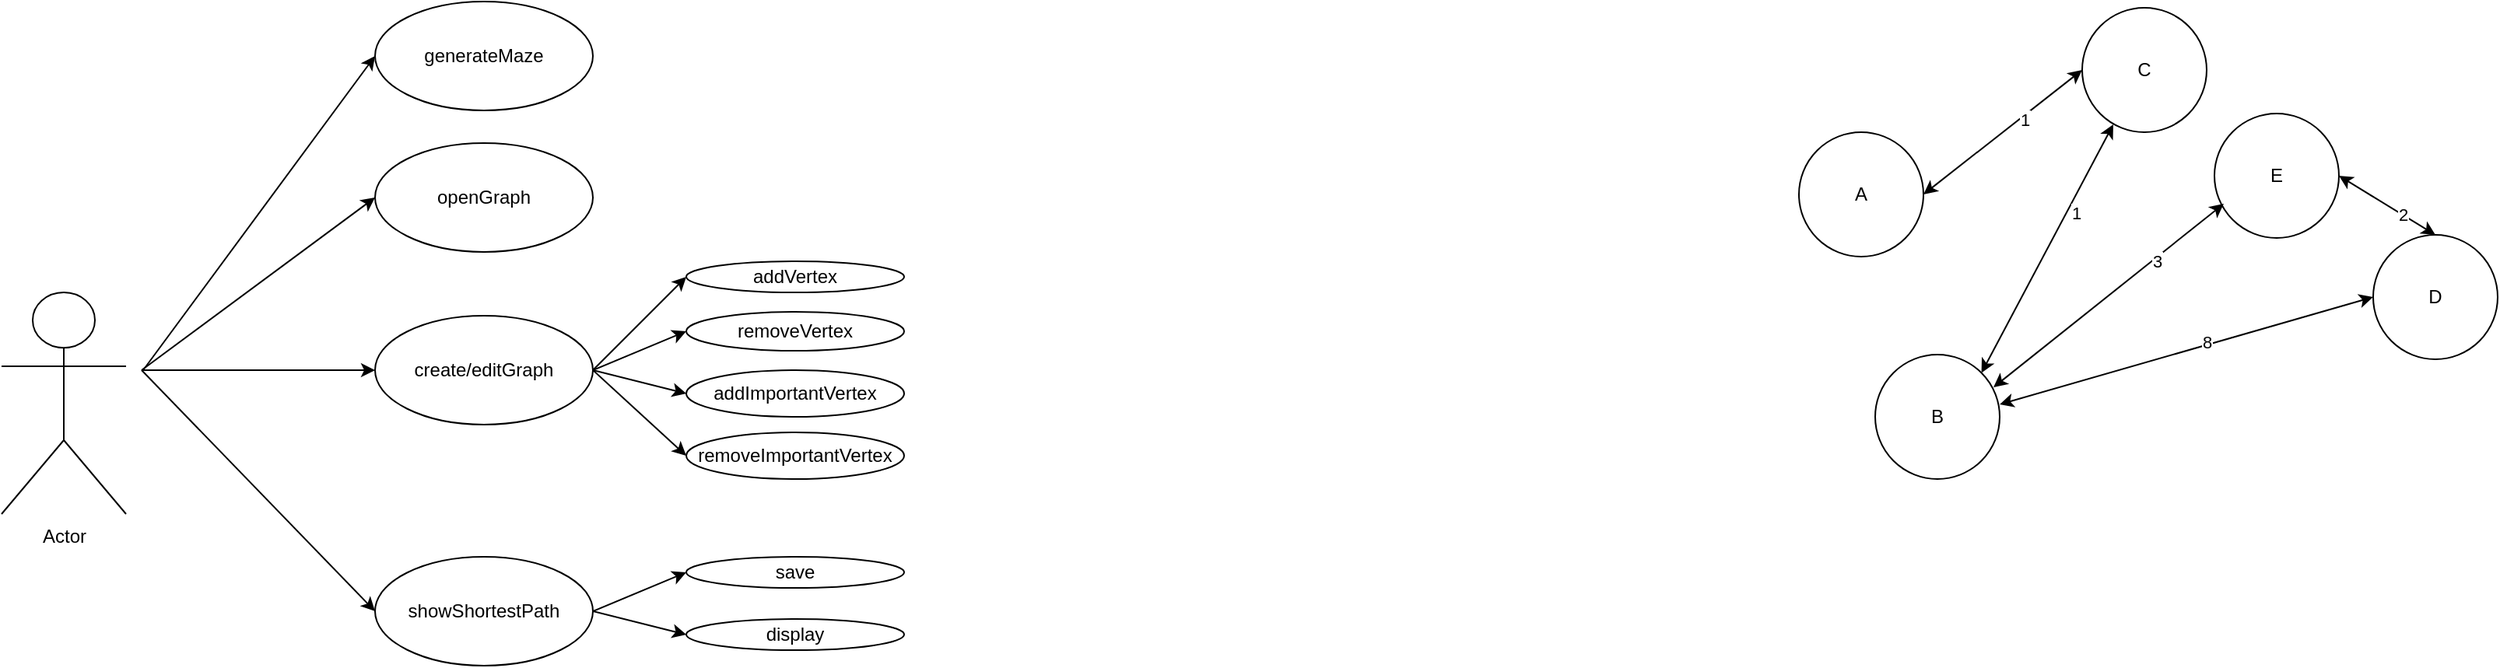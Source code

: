 <mxfile version="20.8.16" type="device"><diagram name="Strona-1" id="Yr8ShAIW6HAjMRh1SDwF"><mxGraphModel dx="1418" dy="820" grid="0" gridSize="10" guides="1" tooltips="1" connect="1" arrows="1" fold="1" page="1" pageScale="1" pageWidth="1169" pageHeight="827" math="0" shadow="0"><root><mxCell id="0"/><mxCell id="1" parent="0"/><mxCell id="Tly6Tr4dhBXh9yEje7dZ-1" value="Actor" style="shape=umlActor;verticalLabelPosition=bottom;verticalAlign=top;html=1;" vertex="1" parent="1"><mxGeometry x="230" y="300" width="80" height="142.5" as="geometry"/></mxCell><mxCell id="Tly6Tr4dhBXh9yEje7dZ-2" value="openGraph" style="ellipse;whiteSpace=wrap;html=1;" vertex="1" parent="1"><mxGeometry x="470" y="204" width="140" height="70" as="geometry"/></mxCell><mxCell id="Tly6Tr4dhBXh9yEje7dZ-3" value="showShortestPath" style="ellipse;whiteSpace=wrap;html=1;" vertex="1" parent="1"><mxGeometry x="470" y="470" width="140" height="70" as="geometry"/></mxCell><mxCell id="Tly6Tr4dhBXh9yEje7dZ-4" value="addVertex" style="ellipse;whiteSpace=wrap;html=1;" vertex="1" parent="1"><mxGeometry x="670" y="280" width="140" height="20" as="geometry"/></mxCell><mxCell id="Tly6Tr4dhBXh9yEje7dZ-5" value="create/editGraph" style="ellipse;whiteSpace=wrap;html=1;" vertex="1" parent="1"><mxGeometry x="470" y="315" width="140" height="70" as="geometry"/></mxCell><mxCell id="Tly6Tr4dhBXh9yEje7dZ-6" value="removeVertex" style="ellipse;whiteSpace=wrap;html=1;" vertex="1" parent="1"><mxGeometry x="670" y="312.5" width="140" height="25" as="geometry"/></mxCell><mxCell id="Tly6Tr4dhBXh9yEje7dZ-7" value="addImportantVertex" style="ellipse;whiteSpace=wrap;html=1;" vertex="1" parent="1"><mxGeometry x="670" y="350" width="140" height="30" as="geometry"/></mxCell><mxCell id="Tly6Tr4dhBXh9yEje7dZ-8" value="removeImportantVertex" style="ellipse;whiteSpace=wrap;html=1;" vertex="1" parent="1"><mxGeometry x="670" y="390" width="140" height="30" as="geometry"/></mxCell><mxCell id="Tly6Tr4dhBXh9yEje7dZ-9" value="display" style="ellipse;whiteSpace=wrap;html=1;" vertex="1" parent="1"><mxGeometry x="670" y="510" width="140" height="20" as="geometry"/></mxCell><mxCell id="Tly6Tr4dhBXh9yEje7dZ-11" value="save" style="ellipse;whiteSpace=wrap;html=1;" vertex="1" parent="1"><mxGeometry x="670" y="470" width="140" height="20" as="geometry"/></mxCell><mxCell id="Tly6Tr4dhBXh9yEje7dZ-12" value="" style="endArrow=classic;html=1;rounded=0;entryX=0;entryY=0.5;entryDx=0;entryDy=0;" edge="1" parent="1" target="Tly6Tr4dhBXh9yEje7dZ-2"><mxGeometry width="50" height="50" relative="1" as="geometry"><mxPoint x="320" y="350" as="sourcePoint"/><mxPoint x="610" y="400" as="targetPoint"/></mxGeometry></mxCell><mxCell id="Tly6Tr4dhBXh9yEje7dZ-13" value="" style="endArrow=classic;html=1;rounded=0;" edge="1" parent="1" target="Tly6Tr4dhBXh9yEje7dZ-5"><mxGeometry width="50" height="50" relative="1" as="geometry"><mxPoint x="320" y="350" as="sourcePoint"/><mxPoint x="610" y="400" as="targetPoint"/></mxGeometry></mxCell><mxCell id="Tly6Tr4dhBXh9yEje7dZ-14" value="" style="endArrow=classic;html=1;rounded=0;entryX=0;entryY=0.5;entryDx=0;entryDy=0;" edge="1" parent="1" target="Tly6Tr4dhBXh9yEje7dZ-3"><mxGeometry width="50" height="50" relative="1" as="geometry"><mxPoint x="320" y="350" as="sourcePoint"/><mxPoint x="610" y="400" as="targetPoint"/></mxGeometry></mxCell><mxCell id="Tly6Tr4dhBXh9yEje7dZ-15" value="" style="endArrow=classic;html=1;rounded=0;exitX=1;exitY=0.5;exitDx=0;exitDy=0;entryX=0;entryY=0.5;entryDx=0;entryDy=0;" edge="1" parent="1" source="Tly6Tr4dhBXh9yEje7dZ-5" target="Tly6Tr4dhBXh9yEje7dZ-4"><mxGeometry width="50" height="50" relative="1" as="geometry"><mxPoint x="560" y="450" as="sourcePoint"/><mxPoint x="610" y="400" as="targetPoint"/></mxGeometry></mxCell><mxCell id="Tly6Tr4dhBXh9yEje7dZ-16" value="" style="endArrow=classic;html=1;rounded=0;exitX=1;exitY=0.5;exitDx=0;exitDy=0;entryX=0;entryY=0.5;entryDx=0;entryDy=0;" edge="1" parent="1" source="Tly6Tr4dhBXh9yEje7dZ-5" target="Tly6Tr4dhBXh9yEje7dZ-6"><mxGeometry width="50" height="50" relative="1" as="geometry"><mxPoint x="560" y="450" as="sourcePoint"/><mxPoint x="610" y="400" as="targetPoint"/></mxGeometry></mxCell><mxCell id="Tly6Tr4dhBXh9yEje7dZ-17" value="" style="endArrow=classic;html=1;rounded=0;entryX=0;entryY=0.5;entryDx=0;entryDy=0;" edge="1" parent="1" target="Tly6Tr4dhBXh9yEje7dZ-7"><mxGeometry width="50" height="50" relative="1" as="geometry"><mxPoint x="610" y="350" as="sourcePoint"/><mxPoint x="610" y="400" as="targetPoint"/></mxGeometry></mxCell><mxCell id="Tly6Tr4dhBXh9yEje7dZ-18" value="" style="endArrow=classic;html=1;rounded=0;exitX=1;exitY=0.5;exitDx=0;exitDy=0;entryX=0;entryY=0.5;entryDx=0;entryDy=0;" edge="1" parent="1" source="Tly6Tr4dhBXh9yEje7dZ-5" target="Tly6Tr4dhBXh9yEje7dZ-8"><mxGeometry width="50" height="50" relative="1" as="geometry"><mxPoint x="560" y="450" as="sourcePoint"/><mxPoint x="610" y="400" as="targetPoint"/></mxGeometry></mxCell><mxCell id="Tly6Tr4dhBXh9yEje7dZ-19" value="" style="endArrow=classic;html=1;rounded=0;exitX=1;exitY=0.5;exitDx=0;exitDy=0;entryX=0;entryY=0.5;entryDx=0;entryDy=0;" edge="1" parent="1" source="Tly6Tr4dhBXh9yEje7dZ-3" target="Tly6Tr4dhBXh9yEje7dZ-11"><mxGeometry width="50" height="50" relative="1" as="geometry"><mxPoint x="560" y="450" as="sourcePoint"/><mxPoint x="610" y="400" as="targetPoint"/></mxGeometry></mxCell><mxCell id="Tly6Tr4dhBXh9yEje7dZ-20" value="" style="endArrow=classic;html=1;rounded=0;exitX=1;exitY=0.5;exitDx=0;exitDy=0;entryX=0;entryY=0.5;entryDx=0;entryDy=0;" edge="1" parent="1" source="Tly6Tr4dhBXh9yEje7dZ-3" target="Tly6Tr4dhBXh9yEje7dZ-9"><mxGeometry width="50" height="50" relative="1" as="geometry"><mxPoint x="560" y="450" as="sourcePoint"/><mxPoint x="610" y="400" as="targetPoint"/></mxGeometry></mxCell><mxCell id="Tly6Tr4dhBXh9yEje7dZ-21" value="generateMaze" style="ellipse;whiteSpace=wrap;html=1;" vertex="1" parent="1"><mxGeometry x="470" y="113" width="140" height="70" as="geometry"/></mxCell><mxCell id="Tly6Tr4dhBXh9yEje7dZ-22" value="" style="endArrow=classic;html=1;rounded=0;entryX=0;entryY=0.5;entryDx=0;entryDy=0;" edge="1" parent="1" target="Tly6Tr4dhBXh9yEje7dZ-21"><mxGeometry width="50" height="50" relative="1" as="geometry"><mxPoint x="321" y="350" as="sourcePoint"/><mxPoint x="640" y="354" as="targetPoint"/></mxGeometry></mxCell><mxCell id="Tly6Tr4dhBXh9yEje7dZ-23" value="A" style="ellipse;whiteSpace=wrap;html=1;aspect=fixed;" vertex="1" parent="1"><mxGeometry x="1385" y="197" width="80" height="80" as="geometry"/></mxCell><mxCell id="Tly6Tr4dhBXh9yEje7dZ-24" value="B" style="ellipse;whiteSpace=wrap;html=1;aspect=fixed;" vertex="1" parent="1"><mxGeometry x="1434" y="340" width="80" height="80" as="geometry"/></mxCell><mxCell id="Tly6Tr4dhBXh9yEje7dZ-25" value="C" style="ellipse;whiteSpace=wrap;html=1;aspect=fixed;" vertex="1" parent="1"><mxGeometry x="1567" y="117" width="80" height="80" as="geometry"/></mxCell><mxCell id="Tly6Tr4dhBXh9yEje7dZ-26" value="D" style="ellipse;whiteSpace=wrap;html=1;aspect=fixed;" vertex="1" parent="1"><mxGeometry x="1754" y="263" width="80" height="80" as="geometry"/></mxCell><mxCell id="Tly6Tr4dhBXh9yEje7dZ-27" value="E" style="ellipse;whiteSpace=wrap;html=1;aspect=fixed;" vertex="1" parent="1"><mxGeometry x="1652" y="185" width="80" height="80" as="geometry"/></mxCell><mxCell id="Tly6Tr4dhBXh9yEje7dZ-33" value="" style="endArrow=classic;startArrow=classic;html=1;rounded=0;strokeWidth=1;entryX=0.25;entryY=0.938;entryDx=0;entryDy=0;entryPerimeter=0;exitX=1;exitY=0;exitDx=0;exitDy=0;" edge="1" parent="1" source="Tly6Tr4dhBXh9yEje7dZ-24" target="Tly6Tr4dhBXh9yEje7dZ-25"><mxGeometry width="50" height="50" relative="1" as="geometry"><mxPoint x="1556" y="344" as="sourcePoint"/><mxPoint x="1654" y="341" as="targetPoint"/></mxGeometry></mxCell><mxCell id="Tly6Tr4dhBXh9yEje7dZ-41" value="1" style="edgeLabel;html=1;align=center;verticalAlign=middle;resizable=0;points=[];" vertex="1" connectable="0" parent="Tly6Tr4dhBXh9yEje7dZ-33"><mxGeometry x="0.314" y="-5" relative="1" as="geometry"><mxPoint as="offset"/></mxGeometry></mxCell><mxCell id="Tly6Tr4dhBXh9yEje7dZ-34" value="" style="endArrow=classic;startArrow=classic;html=1;rounded=0;strokeWidth=1;exitX=1;exitY=0.5;exitDx=0;exitDy=0;entryX=0;entryY=0.5;entryDx=0;entryDy=0;" edge="1" parent="1" source="Tly6Tr4dhBXh9yEje7dZ-23" target="Tly6Tr4dhBXh9yEje7dZ-25"><mxGeometry width="50" height="50" relative="1" as="geometry"><mxPoint x="1604" y="391" as="sourcePoint"/><mxPoint x="1654" y="341" as="targetPoint"/></mxGeometry></mxCell><mxCell id="Tly6Tr4dhBXh9yEje7dZ-42" value="1" style="edgeLabel;html=1;align=center;verticalAlign=middle;resizable=0;points=[];" vertex="1" connectable="0" parent="Tly6Tr4dhBXh9yEje7dZ-34"><mxGeometry x="0.246" y="-2" relative="1" as="geometry"><mxPoint as="offset"/></mxGeometry></mxCell><mxCell id="Tly6Tr4dhBXh9yEje7dZ-35" value="" style="endArrow=classic;startArrow=classic;html=1;rounded=0;strokeWidth=1;exitX=1;exitY=0.4;exitDx=0;exitDy=0;exitPerimeter=0;entryX=0;entryY=0.5;entryDx=0;entryDy=0;" edge="1" parent="1" source="Tly6Tr4dhBXh9yEje7dZ-24" target="Tly6Tr4dhBXh9yEje7dZ-26"><mxGeometry width="50" height="50" relative="1" as="geometry"><mxPoint x="1604" y="391" as="sourcePoint"/><mxPoint x="1654" y="341" as="targetPoint"/></mxGeometry></mxCell><mxCell id="Tly6Tr4dhBXh9yEje7dZ-38" value="8" style="edgeLabel;html=1;align=center;verticalAlign=middle;resizable=0;points=[];" vertex="1" connectable="0" parent="Tly6Tr4dhBXh9yEje7dZ-35"><mxGeometry x="0.112" y="2" relative="1" as="geometry"><mxPoint as="offset"/></mxGeometry></mxCell><mxCell id="Tly6Tr4dhBXh9yEje7dZ-36" value="" style="endArrow=classic;startArrow=classic;html=1;rounded=0;strokeWidth=1;exitX=0.95;exitY=0.263;exitDx=0;exitDy=0;exitPerimeter=0;entryX=0.075;entryY=0.725;entryDx=0;entryDy=0;entryPerimeter=0;" edge="1" parent="1" source="Tly6Tr4dhBXh9yEje7dZ-24" target="Tly6Tr4dhBXh9yEje7dZ-27"><mxGeometry width="50" height="50" relative="1" as="geometry"><mxPoint x="1604" y="391" as="sourcePoint"/><mxPoint x="1654" y="341" as="targetPoint"/></mxGeometry></mxCell><mxCell id="Tly6Tr4dhBXh9yEje7dZ-39" value="3" style="edgeLabel;html=1;align=center;verticalAlign=middle;resizable=0;points=[];" vertex="1" connectable="0" parent="Tly6Tr4dhBXh9yEje7dZ-36"><mxGeometry x="0.401" y="-2" relative="1" as="geometry"><mxPoint as="offset"/></mxGeometry></mxCell><mxCell id="Tly6Tr4dhBXh9yEje7dZ-37" value="" style="endArrow=classic;startArrow=classic;html=1;rounded=0;strokeWidth=1;entryX=1;entryY=0.5;entryDx=0;entryDy=0;exitX=0.5;exitY=0;exitDx=0;exitDy=0;" edge="1" parent="1" source="Tly6Tr4dhBXh9yEje7dZ-26" target="Tly6Tr4dhBXh9yEje7dZ-27"><mxGeometry width="50" height="50" relative="1" as="geometry"><mxPoint x="1604" y="391" as="sourcePoint"/><mxPoint x="1654" y="341" as="targetPoint"/></mxGeometry></mxCell><mxCell id="Tly6Tr4dhBXh9yEje7dZ-40" value="2" style="edgeLabel;html=1;align=center;verticalAlign=middle;resizable=0;points=[];" vertex="1" connectable="0" parent="Tly6Tr4dhBXh9yEje7dZ-37"><mxGeometry x="-0.321" relative="1" as="geometry"><mxPoint as="offset"/></mxGeometry></mxCell></root></mxGraphModel></diagram></mxfile>